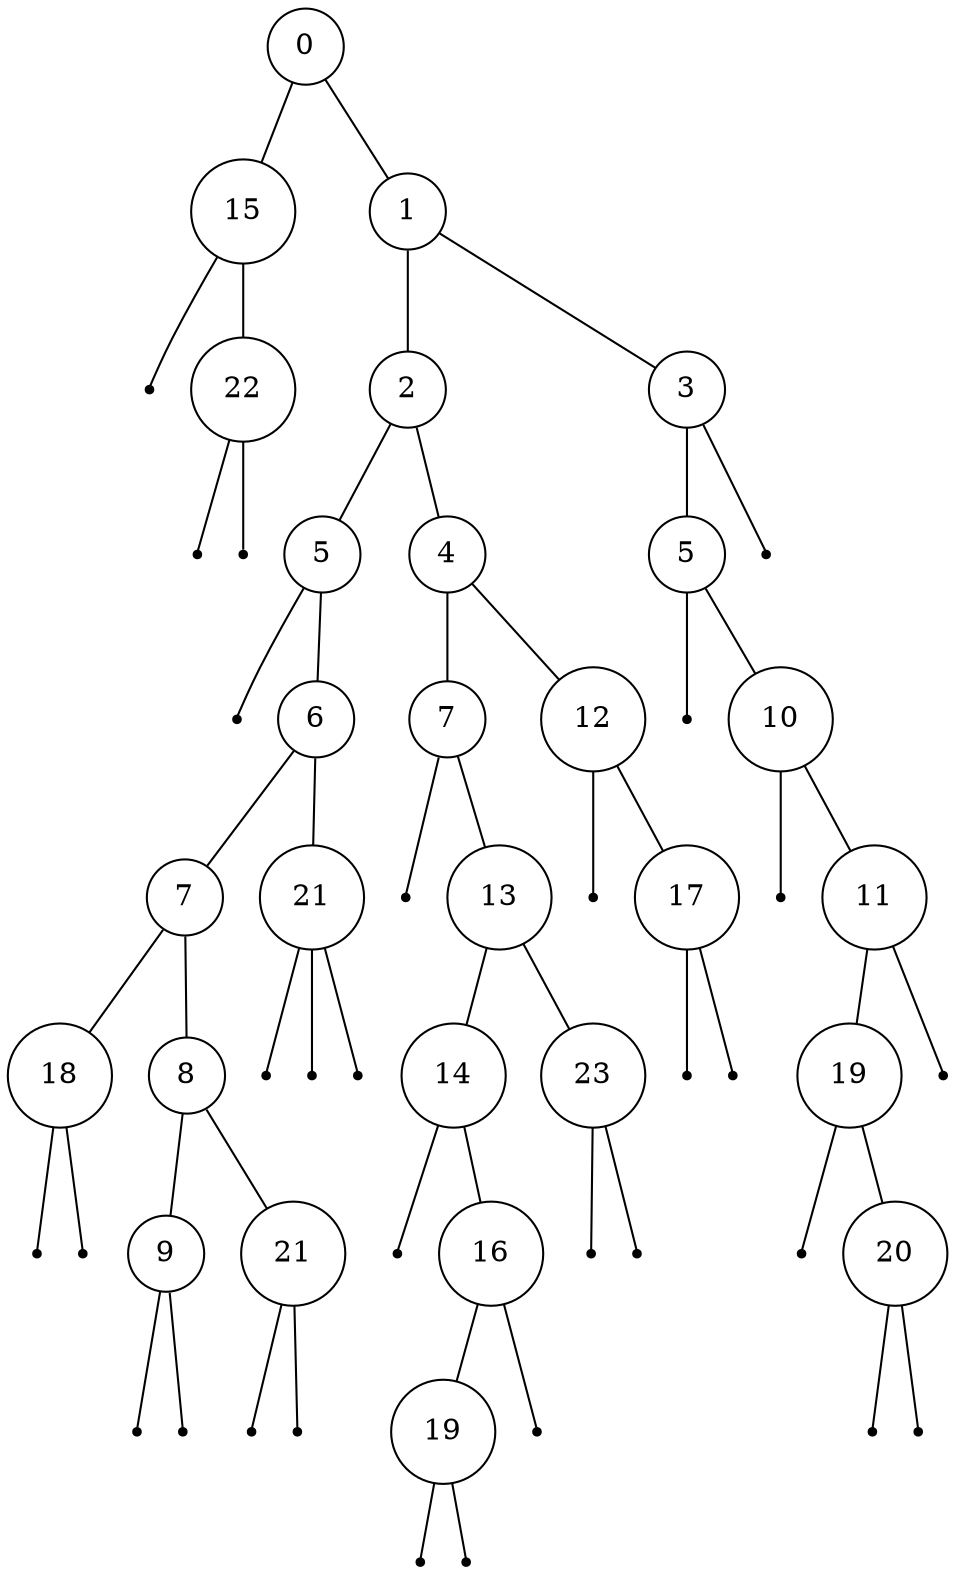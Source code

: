 digraph {
  edge [arrowhead = none, arrowtail=none];
treeimplementationSchroderTreeImpla09ee92 [label="0", shape=circle, width=0.1];
treeimplementationSchroderTreeImpla09ee92 -> treeimplementationSchroderTreeImpl30f39991;
treeimplementationSchroderTreeImpla09ee92 -> treeimplementationSchroderTreeImpl452b3a41;
treeimplementationSchroderTreeImpl30f39991 [label="15", shape=circle, width=0.1];
treeimplementationSchroderTreeImpl30f39991 -> treeimplementationSchroderTreeImpl4a574795;
treeimplementationSchroderTreeImpl30f39991 -> treeimplementationSchroderTreeImplf6f4d33;
treeimplementationSchroderTreeImpl4a574795 [label="", shape=point];
treeimplementationSchroderTreeImplf6f4d33 [label="22", shape=circle, width=0.1];
treeimplementationSchroderTreeImplf6f4d33 -> treeimplementationSchroderTreeImpl23fc625e;
treeimplementationSchroderTreeImplf6f4d33 -> treeimplementationSchroderTreeImpl3f99bd52;
treeimplementationSchroderTreeImpl23fc625e [label="", shape=point];
treeimplementationSchroderTreeImpl3f99bd52 [label="", shape=point];
treeimplementationSchroderTreeImpl452b3a41 [label="1", shape=circle, width=0.1];
treeimplementationSchroderTreeImpl452b3a41 -> treeimplementationSchroderTreeImpl4f023edb;
treeimplementationSchroderTreeImpl452b3a41 -> treeimplementationSchroderTreeImpl3a71f4dd;
treeimplementationSchroderTreeImpl4f023edb [label="2", shape=circle, width=0.1];
treeimplementationSchroderTreeImpl4f023edb -> treeimplementationSchroderTreeImpl7adf9f5f;
treeimplementationSchroderTreeImpl4f023edb -> treeimplementationSchroderTreeImpl85ede7b;
treeimplementationSchroderTreeImpl7adf9f5f [label="5", shape=circle, width=0.1];
treeimplementationSchroderTreeImpl7adf9f5f -> treeimplementationSchroderTreeImpl5674cd4d;
treeimplementationSchroderTreeImpl7adf9f5f -> treeimplementationSchroderTreeImpl63961c42;
treeimplementationSchroderTreeImpl5674cd4d [label="", shape=point];
treeimplementationSchroderTreeImpl63961c42 [label="6", shape=circle, width=0.1];
treeimplementationSchroderTreeImpl63961c42 -> treeimplementationSchroderTreeImpl65b54208;
treeimplementationSchroderTreeImpl63961c42 -> treeimplementationSchroderTreeImpl1be6f5c3;
treeimplementationSchroderTreeImpl65b54208 [label="7", shape=circle, width=0.1];
treeimplementationSchroderTreeImpl65b54208 -> treeimplementationSchroderTreeImpl6b884d57;
treeimplementationSchroderTreeImpl65b54208 -> treeimplementationSchroderTreeImpl38af3868;
treeimplementationSchroderTreeImpl6b884d57 [label="18", shape=circle, width=0.1];
treeimplementationSchroderTreeImpl6b884d57 -> treeimplementationSchroderTreeImpl77459877;
treeimplementationSchroderTreeImpl6b884d57 -> treeimplementationSchroderTreeImpl5b2133b1;
treeimplementationSchroderTreeImpl77459877 [label="", shape=point];
treeimplementationSchroderTreeImpl5b2133b1 [label="", shape=point];
treeimplementationSchroderTreeImpl38af3868 [label="8", shape=circle, width=0.1];
treeimplementationSchroderTreeImpl38af3868 -> treeimplementationSchroderTreeImpl72ea2f77;
treeimplementationSchroderTreeImpl38af3868 -> treeimplementationSchroderTreeImpl33c7353a;
treeimplementationSchroderTreeImpl72ea2f77 [label="9", shape=circle, width=0.1];
treeimplementationSchroderTreeImpl72ea2f77 -> treeimplementationSchroderTreeImpl681a9515;
treeimplementationSchroderTreeImpl72ea2f77 -> treeimplementationSchroderTreeImpl3af49f1c;
treeimplementationSchroderTreeImpl681a9515 [label="", shape=point];
treeimplementationSchroderTreeImpl3af49f1c [label="", shape=point];
treeimplementationSchroderTreeImpl33c7353a [label="21", shape=circle, width=0.1];
treeimplementationSchroderTreeImpl33c7353a -> treeimplementationSchroderTreeImpl19469ea2;
treeimplementationSchroderTreeImpl33c7353a -> treeimplementationSchroderTreeImpl13221655;
treeimplementationSchroderTreeImpl19469ea2 [label="", shape=point];
treeimplementationSchroderTreeImpl13221655 [label="", shape=point];
treeimplementationSchroderTreeImpl1be6f5c3 [label="21", shape=circle, width=0.1];
treeimplementationSchroderTreeImpl1be6f5c3 -> treeimplementationSchroderTreeImpl2f2c9b19;
treeimplementationSchroderTreeImpl1be6f5c3 -> treeimplementationSchroderTreeImpl31befd9f;
treeimplementationSchroderTreeImpl1be6f5c3 -> treeimplementationSchroderTreeImpl1c20c684;
treeimplementationSchroderTreeImpl2f2c9b19 [label="", shape=point];
treeimplementationSchroderTreeImpl31befd9f [label="", shape=point];
treeimplementationSchroderTreeImpl1c20c684 [label="", shape=point];
treeimplementationSchroderTreeImpl85ede7b [label="4", shape=circle, width=0.1];
treeimplementationSchroderTreeImpl85ede7b -> treeimplementationSchroderTreeImpl1fb3ebeb;
treeimplementationSchroderTreeImpl85ede7b -> treeimplementationSchroderTreeImpl548c4f57;
treeimplementationSchroderTreeImpl1fb3ebeb [label="7", shape=circle, width=0.1];
treeimplementationSchroderTreeImpl1fb3ebeb -> treeimplementationSchroderTreeImpl1218025c;
treeimplementationSchroderTreeImpl1fb3ebeb -> treeimplementationSchroderTreeImpl816f27d;
treeimplementationSchroderTreeImpl1218025c [label="", shape=point];
treeimplementationSchroderTreeImpl816f27d [label="13", shape=circle, width=0.1];
treeimplementationSchroderTreeImpl816f27d -> treeimplementationSchroderTreeImpl87aac27;
treeimplementationSchroderTreeImpl816f27d -> treeimplementationSchroderTreeImpl3e3abc88;
treeimplementationSchroderTreeImpl87aac27 [label="14", shape=circle, width=0.1];
treeimplementationSchroderTreeImpl87aac27 -> treeimplementationSchroderTreeImpl6ce253f1;
treeimplementationSchroderTreeImpl87aac27 -> treeimplementationSchroderTreeImpl53d8d10a;
treeimplementationSchroderTreeImpl6ce253f1 [label="", shape=point];
treeimplementationSchroderTreeImpl53d8d10a [label="16", shape=circle, width=0.1];
treeimplementationSchroderTreeImpl53d8d10a -> treeimplementationSchroderTreeImple9e54c2;
treeimplementationSchroderTreeImpl53d8d10a -> treeimplementationSchroderTreeImpl65ab7765;
treeimplementationSchroderTreeImple9e54c2 [label="19", shape=circle, width=0.1];
treeimplementationSchroderTreeImple9e54c2 -> treeimplementationSchroderTreeImpl1b28cdfa;
treeimplementationSchroderTreeImple9e54c2 -> treeimplementationSchroderTreeImpleed1f14;
treeimplementationSchroderTreeImpl1b28cdfa [label="", shape=point];
treeimplementationSchroderTreeImpleed1f14 [label="", shape=point];
treeimplementationSchroderTreeImpl65ab7765 [label="", shape=point];
treeimplementationSchroderTreeImpl3e3abc88 [label="23", shape=circle, width=0.1];
treeimplementationSchroderTreeImpl3e3abc88 -> treeimplementationSchroderTreeImpl7229724f;
treeimplementationSchroderTreeImpl3e3abc88 -> treeimplementationSchroderTreeImpl4c873330;
treeimplementationSchroderTreeImpl7229724f [label="", shape=point];
treeimplementationSchroderTreeImpl4c873330 [label="", shape=point];
treeimplementationSchroderTreeImpl548c4f57 [label="12", shape=circle, width=0.1];
treeimplementationSchroderTreeImpl548c4f57 -> treeimplementationSchroderTreeImpl119d7047;
treeimplementationSchroderTreeImpl548c4f57 -> treeimplementationSchroderTreeImpl776ec8df;
treeimplementationSchroderTreeImpl119d7047 [label="", shape=point];
treeimplementationSchroderTreeImpl776ec8df [label="17", shape=circle, width=0.1];
treeimplementationSchroderTreeImpl776ec8df -> treeimplementationSchroderTreeImpl4eec7777;
treeimplementationSchroderTreeImpl776ec8df -> treeimplementationSchroderTreeImpl3b07d329;
treeimplementationSchroderTreeImpl4eec7777 [label="", shape=point];
treeimplementationSchroderTreeImpl3b07d329 [label="", shape=point];
treeimplementationSchroderTreeImpl3a71f4dd [label="3", shape=circle, width=0.1];
treeimplementationSchroderTreeImpl3a71f4dd -> treeimplementationSchroderTreeImpl41629346;
treeimplementationSchroderTreeImpl3a71f4dd -> treeimplementationSchroderTreeImpl404b9385;
treeimplementationSchroderTreeImpl41629346 [label="5", shape=circle, width=0.1];
treeimplementationSchroderTreeImpl41629346 -> treeimplementationSchroderTreeImpl6d311334;
treeimplementationSchroderTreeImpl41629346 -> treeimplementationSchroderTreeImpl682a0b20;
treeimplementationSchroderTreeImpl6d311334 [label="", shape=point];
treeimplementationSchroderTreeImpl682a0b20 [label="10", shape=circle, width=0.1];
treeimplementationSchroderTreeImpl682a0b20 -> treeimplementationSchroderTreeImpl3d075dc0;
treeimplementationSchroderTreeImpl682a0b20 -> treeimplementationSchroderTreeImpl214c265e;
treeimplementationSchroderTreeImpl3d075dc0 [label="", shape=point];
treeimplementationSchroderTreeImpl214c265e [label="11", shape=circle, width=0.1];
treeimplementationSchroderTreeImpl214c265e -> treeimplementationSchroderTreeImpl448139f0;
treeimplementationSchroderTreeImpl214c265e -> treeimplementationSchroderTreeImpl7cca494b;
treeimplementationSchroderTreeImpl448139f0 [label="19", shape=circle, width=0.1];
treeimplementationSchroderTreeImpl448139f0 -> treeimplementationSchroderTreeImpl7ba4f24f;
treeimplementationSchroderTreeImpl448139f0 -> treeimplementationSchroderTreeImpl3b9a45b3;
treeimplementationSchroderTreeImpl7ba4f24f [label="", shape=point];
treeimplementationSchroderTreeImpl3b9a45b3 [label="20", shape=circle, width=0.1];
treeimplementationSchroderTreeImpl3b9a45b3 -> treeimplementationSchroderTreeImpl7699a589;
treeimplementationSchroderTreeImpl3b9a45b3 -> treeimplementationSchroderTreeImpl58372a00;
treeimplementationSchroderTreeImpl7699a589 [label="", shape=point];
treeimplementationSchroderTreeImpl58372a00 [label="", shape=point];
treeimplementationSchroderTreeImpl7cca494b [label="", shape=point];
treeimplementationSchroderTreeImpl404b9385 [label="", shape=point];
}